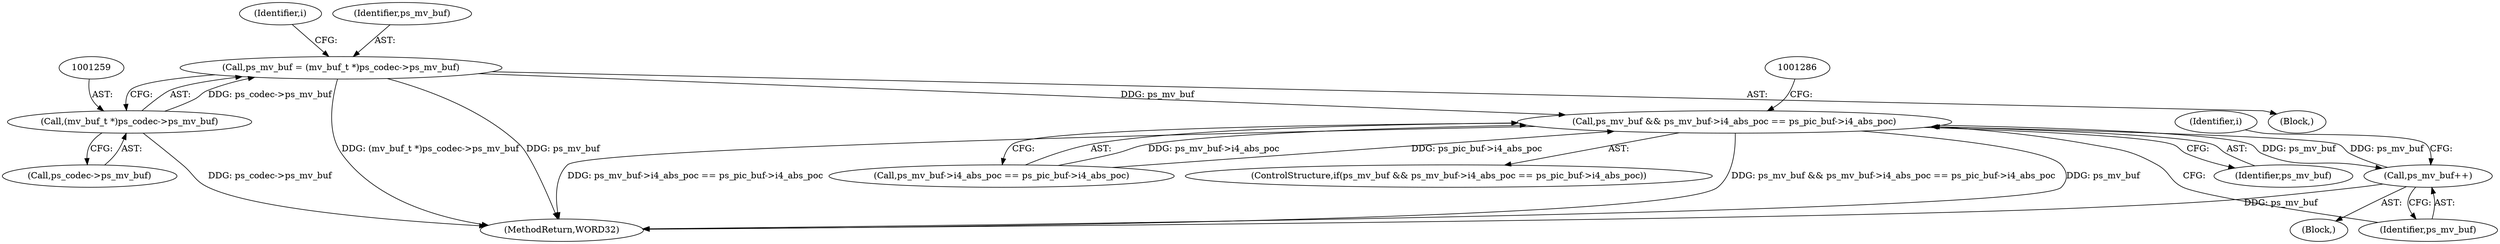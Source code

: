 digraph "0_Android_913d9e8d93d6b81bb8eac3fc2c1426651f5b259d_0@pointer" {
"1001256" [label="(Call,ps_mv_buf = (mv_buf_t *)ps_codec->ps_mv_buf)"];
"1001258" [label="(Call,(mv_buf_t *)ps_codec->ps_mv_buf)"];
"1001274" [label="(Call,ps_mv_buf && ps_mv_buf->i4_abs_poc == ps_pic_buf->i4_abs_poc)"];
"1001293" [label="(Call,ps_mv_buf++)"];
"1001271" [label="(Identifier,i)"];
"1001258" [label="(Call,(mv_buf_t *)ps_codec->ps_mv_buf)"];
"1001265" [label="(Identifier,i)"];
"1001274" [label="(Call,ps_mv_buf && ps_mv_buf->i4_abs_poc == ps_pic_buf->i4_abs_poc)"];
"1001297" [label="(MethodReturn,WORD32)"];
"1001256" [label="(Call,ps_mv_buf = (mv_buf_t *)ps_codec->ps_mv_buf)"];
"1001273" [label="(ControlStructure,if(ps_mv_buf && ps_mv_buf->i4_abs_poc == ps_pic_buf->i4_abs_poc))"];
"1001293" [label="(Call,ps_mv_buf++)"];
"1001234" [label="(Block,)"];
"1001275" [label="(Identifier,ps_mv_buf)"];
"1001260" [label="(Call,ps_codec->ps_mv_buf)"];
"1001276" [label="(Call,ps_mv_buf->i4_abs_poc == ps_pic_buf->i4_abs_poc)"];
"1001272" [label="(Block,)"];
"1001257" [label="(Identifier,ps_mv_buf)"];
"1001294" [label="(Identifier,ps_mv_buf)"];
"1001256" -> "1001234"  [label="AST: "];
"1001256" -> "1001258"  [label="CFG: "];
"1001257" -> "1001256"  [label="AST: "];
"1001258" -> "1001256"  [label="AST: "];
"1001265" -> "1001256"  [label="CFG: "];
"1001256" -> "1001297"  [label="DDG: (mv_buf_t *)ps_codec->ps_mv_buf"];
"1001256" -> "1001297"  [label="DDG: ps_mv_buf"];
"1001258" -> "1001256"  [label="DDG: ps_codec->ps_mv_buf"];
"1001256" -> "1001274"  [label="DDG: ps_mv_buf"];
"1001258" -> "1001260"  [label="CFG: "];
"1001259" -> "1001258"  [label="AST: "];
"1001260" -> "1001258"  [label="AST: "];
"1001258" -> "1001297"  [label="DDG: ps_codec->ps_mv_buf"];
"1001274" -> "1001273"  [label="AST: "];
"1001274" -> "1001275"  [label="CFG: "];
"1001274" -> "1001276"  [label="CFG: "];
"1001275" -> "1001274"  [label="AST: "];
"1001276" -> "1001274"  [label="AST: "];
"1001286" -> "1001274"  [label="CFG: "];
"1001294" -> "1001274"  [label="CFG: "];
"1001274" -> "1001297"  [label="DDG: ps_mv_buf"];
"1001274" -> "1001297"  [label="DDG: ps_mv_buf->i4_abs_poc == ps_pic_buf->i4_abs_poc"];
"1001274" -> "1001297"  [label="DDG: ps_mv_buf && ps_mv_buf->i4_abs_poc == ps_pic_buf->i4_abs_poc"];
"1001293" -> "1001274"  [label="DDG: ps_mv_buf"];
"1001276" -> "1001274"  [label="DDG: ps_mv_buf->i4_abs_poc"];
"1001276" -> "1001274"  [label="DDG: ps_pic_buf->i4_abs_poc"];
"1001274" -> "1001293"  [label="DDG: ps_mv_buf"];
"1001293" -> "1001272"  [label="AST: "];
"1001293" -> "1001294"  [label="CFG: "];
"1001294" -> "1001293"  [label="AST: "];
"1001271" -> "1001293"  [label="CFG: "];
"1001293" -> "1001297"  [label="DDG: ps_mv_buf"];
}
